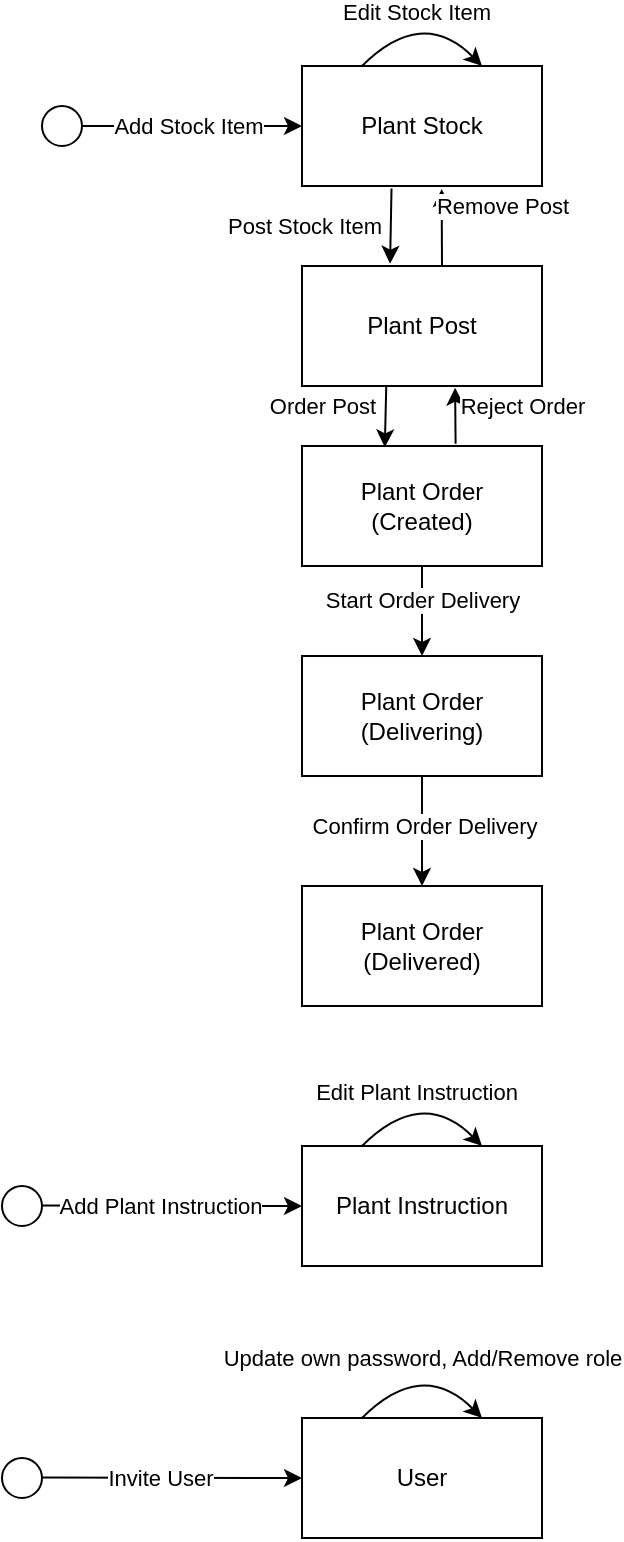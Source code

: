 <mxfile version="20.8.23" type="google"><diagram name="Page-1" id="Be04T3Cw66SSv1SxuqsR"><mxGraphModel grid="1" page="1" gridSize="10" guides="1" tooltips="1" connect="1" arrows="1" fold="1" pageScale="1" pageWidth="827" pageHeight="1169" math="0" shadow="0"><root><mxCell id="0"/><mxCell id="1" parent="0"/><mxCell id="NitndYNYJtLOeqJg4Yjt-1" value="" style="ellipse;whiteSpace=wrap;html=1;aspect=fixed;" vertex="1" parent="1"><mxGeometry x="370" y="250" width="20" height="20" as="geometry"/></mxCell><mxCell id="NitndYNYJtLOeqJg4Yjt-2" value="Plant Stock" style="rounded=0;whiteSpace=wrap;html=1;" vertex="1" parent="1"><mxGeometry x="500" y="230" width="120" height="60" as="geometry"/></mxCell><mxCell id="NitndYNYJtLOeqJg4Yjt-3" value="" style="endArrow=classic;html=1;rounded=0;exitX=1;exitY=0.5;exitDx=0;exitDy=0;entryX=0;entryY=0.5;entryDx=0;entryDy=0;" edge="1" parent="1" source="NitndYNYJtLOeqJg4Yjt-1" target="NitndYNYJtLOeqJg4Yjt-2"><mxGeometry width="50" height="50" relative="1" as="geometry"><mxPoint x="450" y="300" as="sourcePoint"/><mxPoint x="500" y="250" as="targetPoint"/></mxGeometry></mxCell><mxCell id="NitndYNYJtLOeqJg4Yjt-5" value="Add Stock Item" style="edgeLabel;html=1;align=center;verticalAlign=middle;resizable=0;points=[];" connectable="0" vertex="1" parent="NitndYNYJtLOeqJg4Yjt-3"><mxGeometry x="-0.376" relative="1" as="geometry"><mxPoint x="18" as="offset"/></mxGeometry></mxCell><mxCell id="NitndYNYJtLOeqJg4Yjt-7" value="Plant Post" style="rounded=0;whiteSpace=wrap;html=1;" vertex="1" parent="1"><mxGeometry x="500" y="330" width="120" height="60" as="geometry"/></mxCell><mxCell id="NitndYNYJtLOeqJg4Yjt-8" value="" style="endArrow=classic;html=1;rounded=0;curved=1;exitX=0.373;exitY=1.021;exitDx=0;exitDy=0;entryX=0.367;entryY=-0.019;entryDx=0;entryDy=0;exitPerimeter=0;entryPerimeter=0;" edge="1" parent="1" source="NitndYNYJtLOeqJg4Yjt-2" target="NitndYNYJtLOeqJg4Yjt-7"><mxGeometry width="50" height="50" relative="1" as="geometry"><mxPoint x="640" y="290" as="sourcePoint"/><mxPoint x="690" y="240" as="targetPoint"/></mxGeometry></mxCell><mxCell id="NitndYNYJtLOeqJg4Yjt-9" value="Post Stock Item" style="edgeLabel;html=1;align=center;verticalAlign=middle;resizable=0;points=[];" connectable="0" vertex="1" parent="NitndYNYJtLOeqJg4Yjt-8"><mxGeometry x="0.2" relative="1" as="geometry"><mxPoint x="-44" y="-4" as="offset"/></mxGeometry></mxCell><mxCell id="NitndYNYJtLOeqJg4Yjt-10" value="&lt;div&gt;Plant Order&lt;/div&gt;&lt;div&gt;(Created)&lt;br&gt;&lt;/div&gt;" style="rounded=0;whiteSpace=wrap;html=1;" vertex="1" parent="1"><mxGeometry x="500" y="420" width="120" height="60" as="geometry"/></mxCell><mxCell id="NitndYNYJtLOeqJg4Yjt-11" value="" style="endArrow=classic;html=1;rounded=0;curved=1;exitX=0.351;exitY=1.008;exitDx=0;exitDy=0;entryX=0.345;entryY=0.011;entryDx=0;entryDy=0;exitPerimeter=0;entryPerimeter=0;" edge="1" parent="1" source="NitndYNYJtLOeqJg4Yjt-7" target="NitndYNYJtLOeqJg4Yjt-10"><mxGeometry width="50" height="50" relative="1" as="geometry"><mxPoint x="880" y="280" as="sourcePoint"/><mxPoint x="930" y="230" as="targetPoint"/></mxGeometry></mxCell><mxCell id="NitndYNYJtLOeqJg4Yjt-12" value="Order Post" style="edgeLabel;html=1;align=center;verticalAlign=middle;resizable=0;points=[];" connectable="0" vertex="1" parent="NitndYNYJtLOeqJg4Yjt-11"><mxGeometry x="-0.114" y="1" relative="1" as="geometry"><mxPoint x="-33" y="-4" as="offset"/></mxGeometry></mxCell><mxCell id="NitndYNYJtLOeqJg4Yjt-14" value="&lt;div&gt;Plant Order&lt;/div&gt;(Delivering)" style="rounded=0;whiteSpace=wrap;html=1;" vertex="1" parent="1"><mxGeometry x="500" y="525" width="120" height="60" as="geometry"/></mxCell><mxCell id="NitndYNYJtLOeqJg4Yjt-16" value="" style="endArrow=classic;html=1;rounded=0;curved=1;exitX=0.25;exitY=0;exitDx=0;exitDy=0;entryX=0.75;entryY=0;entryDx=0;entryDy=0;" edge="1" parent="1" source="NitndYNYJtLOeqJg4Yjt-2" target="NitndYNYJtLOeqJg4Yjt-2"><mxGeometry width="50" height="50" relative="1" as="geometry"><mxPoint x="550" y="220" as="sourcePoint"/><mxPoint x="560" y="170" as="targetPoint"/><Array as="points"><mxPoint x="560" y="200"/></Array></mxGeometry></mxCell><mxCell id="NitndYNYJtLOeqJg4Yjt-19" value="Edit Stock Item" style="edgeLabel;html=1;align=center;verticalAlign=middle;resizable=0;points=[];" connectable="0" vertex="1" parent="NitndYNYJtLOeqJg4Yjt-16"><mxGeometry x="-0.1" relative="1" as="geometry"><mxPoint as="offset"/></mxGeometry></mxCell><mxCell id="NitndYNYJtLOeqJg4Yjt-20" value="" style="endArrow=classic;html=1;rounded=0;curved=1;exitX=0.5;exitY=1;exitDx=0;exitDy=0;entryX=0.5;entryY=0;entryDx=0;entryDy=0;" edge="1" parent="1" source="NitndYNYJtLOeqJg4Yjt-10" target="NitndYNYJtLOeqJg4Yjt-14"><mxGeometry width="50" height="50" relative="1" as="geometry"><mxPoint x="980" y="250" as="sourcePoint"/><mxPoint x="1030" y="200" as="targetPoint"/></mxGeometry></mxCell><mxCell id="NitndYNYJtLOeqJg4Yjt-21" value="Start Order Delivery" style="edgeLabel;html=1;align=center;verticalAlign=middle;resizable=0;points=[];" connectable="0" vertex="1" parent="NitndYNYJtLOeqJg4Yjt-20"><mxGeometry x="-0.277" y="-1" relative="1" as="geometry"><mxPoint x="1" as="offset"/></mxGeometry></mxCell><mxCell id="NitndYNYJtLOeqJg4Yjt-23" value="" style="endArrow=classic;html=1;rounded=0;curved=1;exitX=0.64;exitY=-0.018;exitDx=0;exitDy=0;entryX=0.638;entryY=1.014;entryDx=0;entryDy=0;exitPerimeter=0;entryPerimeter=0;" edge="1" parent="1" source="NitndYNYJtLOeqJg4Yjt-10" target="NitndYNYJtLOeqJg4Yjt-7"><mxGeometry width="50" height="50" relative="1" as="geometry"><mxPoint x="1030" y="300" as="sourcePoint"/><mxPoint x="930" y="360" as="targetPoint"/></mxGeometry></mxCell><mxCell id="NitndYNYJtLOeqJg4Yjt-24" value="Reject Order" style="edgeLabel;html=1;align=center;verticalAlign=middle;resizable=0;points=[];" connectable="0" vertex="1" parent="NitndYNYJtLOeqJg4Yjt-23"><mxGeometry x="-0.277" y="-1" relative="1" as="geometry"><mxPoint x="32" y="-9" as="offset"/></mxGeometry></mxCell><mxCell id="NitndYNYJtLOeqJg4Yjt-25" value="&lt;div&gt;Plant Order&lt;/div&gt;(Delivered)" style="rounded=0;whiteSpace=wrap;html=1;" vertex="1" parent="1"><mxGeometry x="500" y="640" width="120" height="60" as="geometry"/></mxCell><mxCell id="NitndYNYJtLOeqJg4Yjt-26" value="" style="endArrow=classic;html=1;rounded=0;exitX=0.5;exitY=1;exitDx=0;exitDy=0;entryX=0.5;entryY=0;entryDx=0;entryDy=0;" edge="1" parent="1" source="NitndYNYJtLOeqJg4Yjt-14" target="NitndYNYJtLOeqJg4Yjt-25"><mxGeometry width="50" height="50" relative="1" as="geometry"><mxPoint x="960" y="249.21" as="sourcePoint"/><mxPoint x="1070" y="249.21" as="targetPoint"/></mxGeometry></mxCell><mxCell id="NitndYNYJtLOeqJg4Yjt-27" value="Confirm Order Delivery" style="edgeLabel;html=1;align=center;verticalAlign=middle;resizable=0;points=[];" connectable="0" vertex="1" parent="NitndYNYJtLOeqJg4Yjt-26"><mxGeometry x="-0.114" y="1" relative="1" as="geometry"><mxPoint as="offset"/></mxGeometry></mxCell><mxCell id="NitndYNYJtLOeqJg4Yjt-30" value="Plant Instruction" style="rounded=0;whiteSpace=wrap;html=1;" vertex="1" parent="1"><mxGeometry x="500" y="770" width="120" height="60" as="geometry"/></mxCell><mxCell id="NitndYNYJtLOeqJg4Yjt-32" value="" style="endArrow=classic;html=1;rounded=0;curved=1;entryX=0.582;entryY=1.025;entryDx=0;entryDy=0;entryPerimeter=0;" edge="1" parent="1" target="NitndYNYJtLOeqJg4Yjt-2"><mxGeometry width="50" height="50" relative="1" as="geometry"><mxPoint x="570" y="330" as="sourcePoint"/><mxPoint x="850" y="280" as="targetPoint"/></mxGeometry></mxCell><mxCell id="NitndYNYJtLOeqJg4Yjt-34" value="Remove Post" style="edgeLabel;html=1;align=center;verticalAlign=middle;resizable=0;points=[];" connectable="0" vertex="1" parent="NitndYNYJtLOeqJg4Yjt-32"><mxGeometry x="0.264" relative="1" as="geometry"><mxPoint x="30" y="-6" as="offset"/></mxGeometry></mxCell><mxCell id="NitndYNYJtLOeqJg4Yjt-35" value="" style="ellipse;whiteSpace=wrap;html=1;aspect=fixed;" vertex="1" parent="1"><mxGeometry x="350" y="790" width="20" height="20" as="geometry"/></mxCell><mxCell id="NitndYNYJtLOeqJg4Yjt-37" value="A" style="endArrow=classic;html=1;rounded=0;exitX=1;exitY=0.5;exitDx=0;exitDy=0;entryX=0;entryY=0.5;entryDx=0;entryDy=0;" edge="1" parent="1" target="NitndYNYJtLOeqJg4Yjt-30"><mxGeometry width="50" height="50" relative="1" as="geometry"><mxPoint x="370" y="799.7" as="sourcePoint"/><mxPoint x="480" y="799.7" as="targetPoint"/></mxGeometry></mxCell><mxCell id="NitndYNYJtLOeqJg4Yjt-38" value="Add Plant Instruction" style="edgeLabel;html=1;align=center;verticalAlign=middle;resizable=0;points=[];" connectable="0" vertex="1" parent="NitndYNYJtLOeqJg4Yjt-37"><mxGeometry x="-0.376" relative="1" as="geometry"><mxPoint x="18" as="offset"/></mxGeometry></mxCell><mxCell id="NitndYNYJtLOeqJg4Yjt-39" value="" style="endArrow=classic;html=1;rounded=0;curved=1;exitX=0.25;exitY=0;exitDx=0;exitDy=0;entryX=0.75;entryY=0;entryDx=0;entryDy=0;" edge="1" parent="1"><mxGeometry width="50" height="50" relative="1" as="geometry"><mxPoint x="530" y="770" as="sourcePoint"/><mxPoint x="590" y="770" as="targetPoint"/><Array as="points"><mxPoint x="560" y="740"/></Array></mxGeometry></mxCell><mxCell id="NitndYNYJtLOeqJg4Yjt-40" value="Edit Plant Instruction" style="edgeLabel;html=1;align=center;verticalAlign=middle;resizable=0;points=[];" connectable="0" vertex="1" parent="NitndYNYJtLOeqJg4Yjt-39"><mxGeometry x="-0.1" relative="1" as="geometry"><mxPoint as="offset"/></mxGeometry></mxCell><mxCell id="NitndYNYJtLOeqJg4Yjt-41" value="User" style="rounded=0;whiteSpace=wrap;html=1;" vertex="1" parent="1"><mxGeometry x="500" y="906" width="120" height="60" as="geometry"/></mxCell><mxCell id="NitndYNYJtLOeqJg4Yjt-42" value="" style="ellipse;whiteSpace=wrap;html=1;aspect=fixed;" vertex="1" parent="1"><mxGeometry x="350" y="926" width="20" height="20" as="geometry"/></mxCell><mxCell id="NitndYNYJtLOeqJg4Yjt-43" value="A" style="endArrow=classic;html=1;rounded=0;exitX=1;exitY=0.5;exitDx=0;exitDy=0;entryX=0;entryY=0.5;entryDx=0;entryDy=0;" edge="1" parent="1" target="NitndYNYJtLOeqJg4Yjt-41"><mxGeometry width="50" height="50" relative="1" as="geometry"><mxPoint x="370" y="935.7" as="sourcePoint"/><mxPoint x="480" y="935.7" as="targetPoint"/></mxGeometry></mxCell><mxCell id="NitndYNYJtLOeqJg4Yjt-44" value="Invite User" style="edgeLabel;html=1;align=center;verticalAlign=middle;resizable=0;points=[];" connectable="0" vertex="1" parent="NitndYNYJtLOeqJg4Yjt-43"><mxGeometry x="-0.376" relative="1" as="geometry"><mxPoint x="18" as="offset"/></mxGeometry></mxCell><mxCell id="NitndYNYJtLOeqJg4Yjt-45" value="Update own password, Add/Remove role" style="endArrow=classic;html=1;rounded=0;curved=1;exitX=0.25;exitY=0;exitDx=0;exitDy=0;entryX=0.75;entryY=0;entryDx=0;entryDy=0;" edge="1" parent="1"><mxGeometry width="50" height="50" relative="1" as="geometry"><mxPoint x="530" y="906" as="sourcePoint"/><mxPoint x="590" y="906" as="targetPoint"/><Array as="points"><mxPoint x="560" y="876"/></Array></mxGeometry></mxCell></root></mxGraphModel></diagram></mxfile>